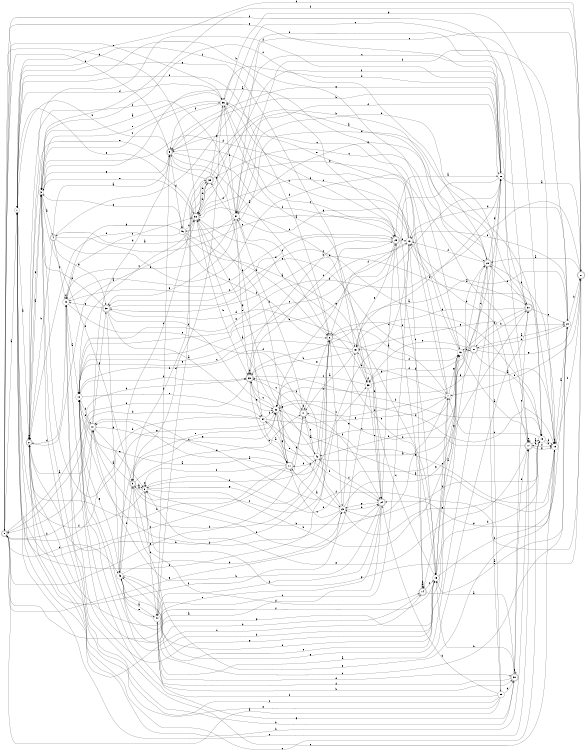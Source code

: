 digraph n38_9 {
__start0 [label="" shape="none"];

rankdir=LR;
size="8,5";

s0 [style="rounded,filled", color="black", fillcolor="white" shape="doublecircle", label="0"];
s1 [style="filled", color="black", fillcolor="white" shape="circle", label="1"];
s2 [style="rounded,filled", color="black", fillcolor="white" shape="doublecircle", label="2"];
s3 [style="filled", color="black", fillcolor="white" shape="circle", label="3"];
s4 [style="rounded,filled", color="black", fillcolor="white" shape="doublecircle", label="4"];
s5 [style="rounded,filled", color="black", fillcolor="white" shape="doublecircle", label="5"];
s6 [style="rounded,filled", color="black", fillcolor="white" shape="doublecircle", label="6"];
s7 [style="filled", color="black", fillcolor="white" shape="circle", label="7"];
s8 [style="filled", color="black", fillcolor="white" shape="circle", label="8"];
s9 [style="rounded,filled", color="black", fillcolor="white" shape="doublecircle", label="9"];
s10 [style="rounded,filled", color="black", fillcolor="white" shape="doublecircle", label="10"];
s11 [style="rounded,filled", color="black", fillcolor="white" shape="doublecircle", label="11"];
s12 [style="filled", color="black", fillcolor="white" shape="circle", label="12"];
s13 [style="filled", color="black", fillcolor="white" shape="circle", label="13"];
s14 [style="rounded,filled", color="black", fillcolor="white" shape="doublecircle", label="14"];
s15 [style="filled", color="black", fillcolor="white" shape="circle", label="15"];
s16 [style="filled", color="black", fillcolor="white" shape="circle", label="16"];
s17 [style="rounded,filled", color="black", fillcolor="white" shape="doublecircle", label="17"];
s18 [style="filled", color="black", fillcolor="white" shape="circle", label="18"];
s19 [style="filled", color="black", fillcolor="white" shape="circle", label="19"];
s20 [style="filled", color="black", fillcolor="white" shape="circle", label="20"];
s21 [style="rounded,filled", color="black", fillcolor="white" shape="doublecircle", label="21"];
s22 [style="filled", color="black", fillcolor="white" shape="circle", label="22"];
s23 [style="filled", color="black", fillcolor="white" shape="circle", label="23"];
s24 [style="rounded,filled", color="black", fillcolor="white" shape="doublecircle", label="24"];
s25 [style="rounded,filled", color="black", fillcolor="white" shape="doublecircle", label="25"];
s26 [style="filled", color="black", fillcolor="white" shape="circle", label="26"];
s27 [style="rounded,filled", color="black", fillcolor="white" shape="doublecircle", label="27"];
s28 [style="rounded,filled", color="black", fillcolor="white" shape="doublecircle", label="28"];
s29 [style="filled", color="black", fillcolor="white" shape="circle", label="29"];
s30 [style="rounded,filled", color="black", fillcolor="white" shape="doublecircle", label="30"];
s31 [style="rounded,filled", color="black", fillcolor="white" shape="doublecircle", label="31"];
s32 [style="rounded,filled", color="black", fillcolor="white" shape="doublecircle", label="32"];
s33 [style="rounded,filled", color="black", fillcolor="white" shape="doublecircle", label="33"];
s34 [style="filled", color="black", fillcolor="white" shape="circle", label="34"];
s35 [style="rounded,filled", color="black", fillcolor="white" shape="doublecircle", label="35"];
s36 [style="filled", color="black", fillcolor="white" shape="circle", label="36"];
s37 [style="filled", color="black", fillcolor="white" shape="circle", label="37"];
s38 [style="rounded,filled", color="black", fillcolor="white" shape="doublecircle", label="38"];
s39 [style="filled", color="black", fillcolor="white" shape="circle", label="39"];
s40 [style="filled", color="black", fillcolor="white" shape="circle", label="40"];
s41 [style="rounded,filled", color="black", fillcolor="white" shape="doublecircle", label="41"];
s42 [style="filled", color="black", fillcolor="white" shape="circle", label="42"];
s43 [style="filled", color="black", fillcolor="white" shape="circle", label="43"];
s44 [style="filled", color="black", fillcolor="white" shape="circle", label="44"];
s45 [style="filled", color="black", fillcolor="white" shape="circle", label="45"];
s46 [style="filled", color="black", fillcolor="white" shape="circle", label="46"];
s0 -> s1 [label="a"];
s0 -> s10 [label="b"];
s0 -> s43 [label="c"];
s0 -> s33 [label="d"];
s0 -> s36 [label="e"];
s0 -> s26 [label="f"];
s0 -> s23 [label="g"];
s1 -> s2 [label="a"];
s1 -> s16 [label="b"];
s1 -> s14 [label="c"];
s1 -> s36 [label="d"];
s1 -> s17 [label="e"];
s1 -> s25 [label="f"];
s1 -> s45 [label="g"];
s2 -> s3 [label="a"];
s2 -> s17 [label="b"];
s2 -> s18 [label="c"];
s2 -> s40 [label="d"];
s2 -> s2 [label="e"];
s2 -> s26 [label="f"];
s2 -> s3 [label="g"];
s3 -> s4 [label="a"];
s3 -> s30 [label="b"];
s3 -> s36 [label="c"];
s3 -> s9 [label="d"];
s3 -> s32 [label="e"];
s3 -> s27 [label="f"];
s3 -> s22 [label="g"];
s4 -> s5 [label="a"];
s4 -> s2 [label="b"];
s4 -> s40 [label="c"];
s4 -> s17 [label="d"];
s4 -> s15 [label="e"];
s4 -> s31 [label="f"];
s4 -> s38 [label="g"];
s5 -> s6 [label="a"];
s5 -> s1 [label="b"];
s5 -> s18 [label="c"];
s5 -> s46 [label="d"];
s5 -> s0 [label="e"];
s5 -> s25 [label="f"];
s5 -> s3 [label="g"];
s6 -> s7 [label="a"];
s6 -> s2 [label="b"];
s6 -> s23 [label="c"];
s6 -> s1 [label="d"];
s6 -> s15 [label="e"];
s6 -> s1 [label="f"];
s6 -> s15 [label="g"];
s7 -> s3 [label="a"];
s7 -> s8 [label="b"];
s7 -> s32 [label="c"];
s7 -> s41 [label="d"];
s7 -> s43 [label="e"];
s7 -> s12 [label="f"];
s7 -> s16 [label="g"];
s8 -> s9 [label="a"];
s8 -> s16 [label="b"];
s8 -> s44 [label="c"];
s8 -> s26 [label="d"];
s8 -> s8 [label="e"];
s8 -> s1 [label="f"];
s8 -> s42 [label="g"];
s9 -> s10 [label="a"];
s9 -> s8 [label="b"];
s9 -> s39 [label="c"];
s9 -> s14 [label="d"];
s9 -> s41 [label="e"];
s9 -> s24 [label="f"];
s9 -> s22 [label="g"];
s10 -> s2 [label="a"];
s10 -> s6 [label="b"];
s10 -> s11 [label="c"];
s10 -> s5 [label="d"];
s10 -> s8 [label="e"];
s10 -> s12 [label="f"];
s10 -> s38 [label="g"];
s11 -> s12 [label="a"];
s11 -> s2 [label="b"];
s11 -> s1 [label="c"];
s11 -> s41 [label="d"];
s11 -> s32 [label="e"];
s11 -> s8 [label="f"];
s11 -> s32 [label="g"];
s12 -> s13 [label="a"];
s12 -> s26 [label="b"];
s12 -> s32 [label="c"];
s12 -> s10 [label="d"];
s12 -> s34 [label="e"];
s12 -> s33 [label="f"];
s12 -> s43 [label="g"];
s13 -> s10 [label="a"];
s13 -> s5 [label="b"];
s13 -> s14 [label="c"];
s13 -> s3 [label="d"];
s13 -> s36 [label="e"];
s13 -> s6 [label="f"];
s13 -> s37 [label="g"];
s14 -> s14 [label="a"];
s14 -> s14 [label="b"];
s14 -> s15 [label="c"];
s14 -> s40 [label="d"];
s14 -> s20 [label="e"];
s14 -> s25 [label="f"];
s14 -> s28 [label="g"];
s15 -> s16 [label="a"];
s15 -> s12 [label="b"];
s15 -> s45 [label="c"];
s15 -> s18 [label="d"];
s15 -> s7 [label="e"];
s15 -> s19 [label="f"];
s15 -> s12 [label="g"];
s16 -> s17 [label="a"];
s16 -> s42 [label="b"];
s16 -> s5 [label="c"];
s16 -> s21 [label="d"];
s16 -> s32 [label="e"];
s16 -> s45 [label="f"];
s16 -> s38 [label="g"];
s17 -> s18 [label="a"];
s17 -> s13 [label="b"];
s17 -> s17 [label="c"];
s17 -> s22 [label="d"];
s17 -> s8 [label="e"];
s17 -> s19 [label="f"];
s17 -> s19 [label="g"];
s18 -> s17 [label="a"];
s18 -> s19 [label="b"];
s18 -> s7 [label="c"];
s18 -> s19 [label="d"];
s18 -> s46 [label="e"];
s18 -> s23 [label="f"];
s18 -> s23 [label="g"];
s19 -> s20 [label="a"];
s19 -> s19 [label="b"];
s19 -> s40 [label="c"];
s19 -> s38 [label="d"];
s19 -> s9 [label="e"];
s19 -> s27 [label="f"];
s19 -> s22 [label="g"];
s20 -> s21 [label="a"];
s20 -> s27 [label="b"];
s20 -> s43 [label="c"];
s20 -> s13 [label="d"];
s20 -> s13 [label="e"];
s20 -> s37 [label="f"];
s20 -> s24 [label="g"];
s21 -> s18 [label="a"];
s21 -> s22 [label="b"];
s21 -> s28 [label="c"];
s21 -> s20 [label="d"];
s21 -> s39 [label="e"];
s21 -> s6 [label="f"];
s21 -> s27 [label="g"];
s22 -> s19 [label="a"];
s22 -> s23 [label="b"];
s22 -> s33 [label="c"];
s22 -> s19 [label="d"];
s22 -> s32 [label="e"];
s22 -> s24 [label="f"];
s22 -> s11 [label="g"];
s23 -> s11 [label="a"];
s23 -> s12 [label="b"];
s23 -> s11 [label="c"];
s23 -> s24 [label="d"];
s23 -> s45 [label="e"];
s23 -> s33 [label="f"];
s23 -> s31 [label="g"];
s24 -> s0 [label="a"];
s24 -> s10 [label="b"];
s24 -> s25 [label="c"];
s24 -> s44 [label="d"];
s24 -> s2 [label="e"];
s24 -> s42 [label="f"];
s24 -> s23 [label="g"];
s25 -> s26 [label="a"];
s25 -> s33 [label="b"];
s25 -> s40 [label="c"];
s25 -> s36 [label="d"];
s25 -> s45 [label="e"];
s25 -> s13 [label="f"];
s25 -> s22 [label="g"];
s26 -> s27 [label="a"];
s26 -> s5 [label="b"];
s26 -> s12 [label="c"];
s26 -> s36 [label="d"];
s26 -> s0 [label="e"];
s26 -> s37 [label="f"];
s26 -> s5 [label="g"];
s27 -> s28 [label="a"];
s27 -> s12 [label="b"];
s27 -> s37 [label="c"];
s27 -> s1 [label="d"];
s27 -> s7 [label="e"];
s27 -> s10 [label="f"];
s27 -> s8 [label="g"];
s28 -> s29 [label="a"];
s28 -> s46 [label="b"];
s28 -> s3 [label="c"];
s28 -> s19 [label="d"];
s28 -> s43 [label="e"];
s28 -> s13 [label="f"];
s28 -> s26 [label="g"];
s29 -> s0 [label="a"];
s29 -> s24 [label="b"];
s29 -> s3 [label="c"];
s29 -> s30 [label="d"];
s29 -> s2 [label="e"];
s29 -> s12 [label="f"];
s29 -> s37 [label="g"];
s30 -> s15 [label="a"];
s30 -> s15 [label="b"];
s30 -> s31 [label="c"];
s30 -> s44 [label="d"];
s30 -> s30 [label="e"];
s30 -> s17 [label="f"];
s30 -> s12 [label="g"];
s31 -> s13 [label="a"];
s31 -> s21 [label="b"];
s31 -> s32 [label="c"];
s31 -> s28 [label="d"];
s31 -> s20 [label="e"];
s31 -> s16 [label="f"];
s31 -> s45 [label="g"];
s32 -> s2 [label="a"];
s32 -> s33 [label="b"];
s32 -> s24 [label="c"];
s32 -> s35 [label="d"];
s32 -> s1 [label="e"];
s32 -> s17 [label="f"];
s32 -> s0 [label="g"];
s33 -> s20 [label="a"];
s33 -> s11 [label="b"];
s33 -> s25 [label="c"];
s33 -> s33 [label="d"];
s33 -> s0 [label="e"];
s33 -> s18 [label="f"];
s33 -> s34 [label="g"];
s34 -> s11 [label="a"];
s34 -> s0 [label="b"];
s34 -> s16 [label="c"];
s34 -> s0 [label="d"];
s34 -> s7 [label="e"];
s34 -> s22 [label="f"];
s34 -> s5 [label="g"];
s35 -> s28 [label="a"];
s35 -> s32 [label="b"];
s35 -> s28 [label="c"];
s35 -> s32 [label="d"];
s35 -> s2 [label="e"];
s35 -> s9 [label="f"];
s35 -> s36 [label="g"];
s36 -> s3 [label="a"];
s36 -> s37 [label="b"];
s36 -> s25 [label="c"];
s36 -> s9 [label="d"];
s36 -> s3 [label="e"];
s36 -> s5 [label="f"];
s36 -> s19 [label="g"];
s37 -> s4 [label="a"];
s37 -> s31 [label="b"];
s37 -> s6 [label="c"];
s37 -> s35 [label="d"];
s37 -> s33 [label="e"];
s37 -> s2 [label="f"];
s37 -> s38 [label="g"];
s38 -> s22 [label="a"];
s38 -> s3 [label="b"];
s38 -> s18 [label="c"];
s38 -> s39 [label="d"];
s38 -> s40 [label="e"];
s38 -> s22 [label="f"];
s38 -> s43 [label="g"];
s39 -> s36 [label="a"];
s39 -> s16 [label="b"];
s39 -> s22 [label="c"];
s39 -> s39 [label="d"];
s39 -> s24 [label="e"];
s39 -> s1 [label="f"];
s39 -> s19 [label="g"];
s40 -> s12 [label="a"];
s40 -> s37 [label="b"];
s40 -> s32 [label="c"];
s40 -> s40 [label="d"];
s40 -> s41 [label="e"];
s40 -> s25 [label="f"];
s40 -> s15 [label="g"];
s41 -> s42 [label="a"];
s41 -> s37 [label="b"];
s41 -> s33 [label="c"];
s41 -> s41 [label="d"];
s41 -> s0 [label="e"];
s41 -> s24 [label="f"];
s41 -> s6 [label="g"];
s42 -> s28 [label="a"];
s42 -> s6 [label="b"];
s42 -> s41 [label="c"];
s42 -> s11 [label="d"];
s42 -> s34 [label="e"];
s42 -> s8 [label="f"];
s42 -> s33 [label="g"];
s43 -> s44 [label="a"];
s43 -> s23 [label="b"];
s43 -> s35 [label="c"];
s43 -> s9 [label="d"];
s43 -> s22 [label="e"];
s43 -> s15 [label="f"];
s43 -> s26 [label="g"];
s44 -> s31 [label="a"];
s44 -> s30 [label="b"];
s44 -> s13 [label="c"];
s44 -> s30 [label="d"];
s44 -> s43 [label="e"];
s44 -> s5 [label="f"];
s44 -> s35 [label="g"];
s45 -> s41 [label="a"];
s45 -> s33 [label="b"];
s45 -> s12 [label="c"];
s45 -> s39 [label="d"];
s45 -> s32 [label="e"];
s45 -> s26 [label="f"];
s45 -> s20 [label="g"];
s46 -> s24 [label="a"];
s46 -> s6 [label="b"];
s46 -> s32 [label="c"];
s46 -> s2 [label="d"];
s46 -> s3 [label="e"];
s46 -> s6 [label="f"];
s46 -> s40 [label="g"];

}